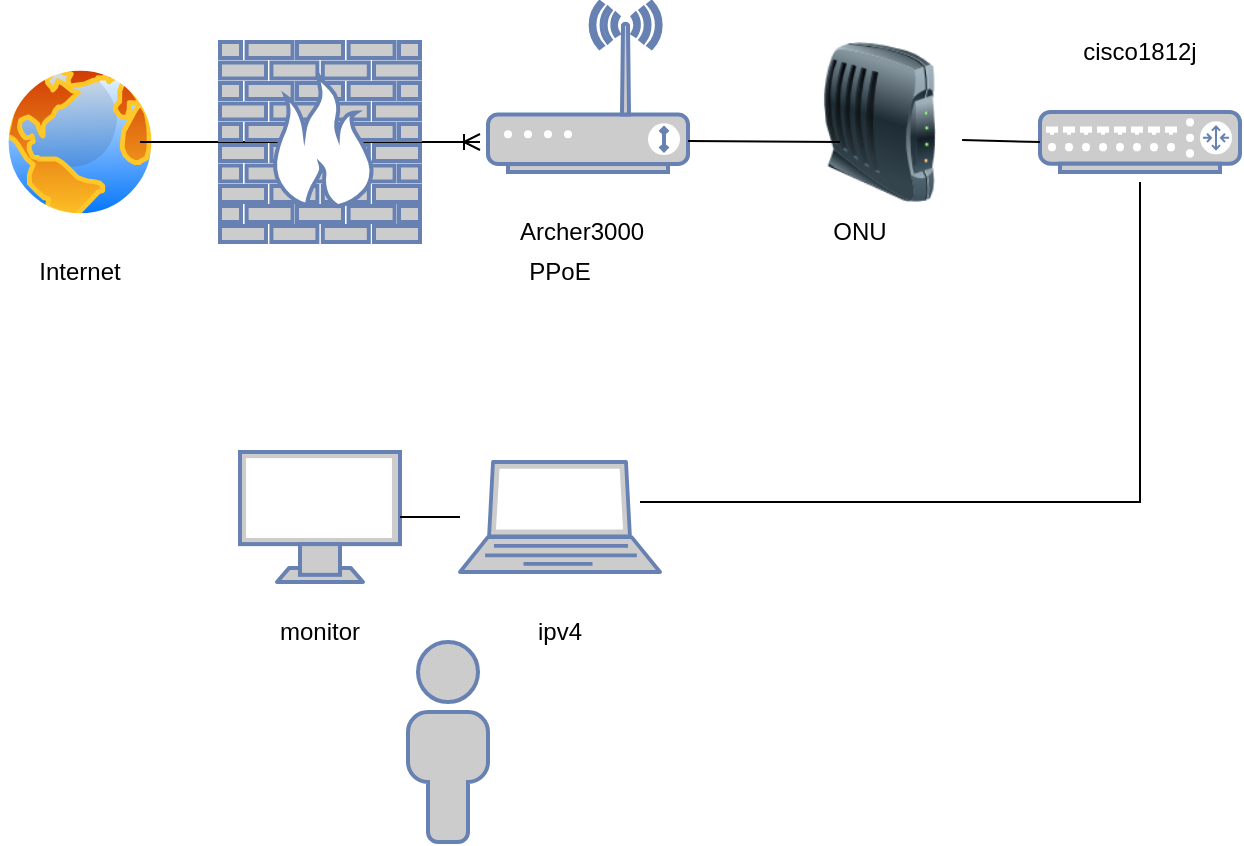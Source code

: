 <mxfile version="22.1.0" type="github">
  <diagram name="ページ1" id="VhXAnWYsEq0h-d_i-jii">
    <mxGraphModel dx="1386" dy="785" grid="1" gridSize="10" guides="1" tooltips="1" connect="1" arrows="1" fold="1" page="1" pageScale="1" pageWidth="827" pageHeight="1169" math="0" shadow="0">
      <root>
        <mxCell id="0" />
        <mxCell id="1" parent="0" />
        <mxCell id="efikJmXP3snVxWVxaC1u-3" value="" style="image;aspect=fixed;perimeter=ellipsePerimeter;html=1;align=center;shadow=0;dashed=0;spacingTop=3;image=img/lib/active_directory/internet_globe.svg;" parent="1" vertex="1">
          <mxGeometry x="70" y="60" width="80" height="80" as="geometry" />
        </mxCell>
        <mxCell id="efikJmXP3snVxWVxaC1u-4" value="" style="fontColor=#0066CC;verticalAlign=top;verticalLabelPosition=bottom;labelPosition=center;align=center;html=1;outlineConnect=0;fillColor=#CCCCCC;strokeColor=#6881B3;gradientColor=none;gradientDirection=north;strokeWidth=2;shape=mxgraph.networks.laptop;" parent="1" vertex="1">
          <mxGeometry x="300" y="260" width="100" height="55" as="geometry" />
        </mxCell>
        <mxCell id="efikJmXP3snVxWVxaC1u-5" value="" style="fontColor=#0066CC;verticalAlign=top;verticalLabelPosition=bottom;labelPosition=center;align=center;html=1;outlineConnect=0;fillColor=#CCCCCC;strokeColor=#6881B3;gradientColor=none;gradientDirection=north;strokeWidth=2;shape=mxgraph.networks.router;" parent="1" vertex="1">
          <mxGeometry x="590" y="85" width="100" height="30" as="geometry" />
        </mxCell>
        <mxCell id="efikJmXP3snVxWVxaC1u-6" value="" style="fontColor=#0066CC;verticalAlign=top;verticalLabelPosition=bottom;labelPosition=center;align=center;html=1;outlineConnect=0;fillColor=#CCCCCC;strokeColor=#6881B3;gradientColor=none;gradientDirection=north;strokeWidth=2;shape=mxgraph.networks.wireless_modem;" parent="1" vertex="1">
          <mxGeometry x="314" y="30" width="100" height="85" as="geometry" />
        </mxCell>
        <mxCell id="efikJmXP3snVxWVxaC1u-7" value="" style="edgeStyle=entityRelationEdgeStyle;fontSize=12;html=1;endArrow=ERoneToMany;rounded=0;" parent="1" edge="1">
          <mxGeometry width="100" height="100" relative="1" as="geometry">
            <mxPoint x="140" y="100" as="sourcePoint" />
            <mxPoint x="310" y="100" as="targetPoint" />
            <Array as="points">
              <mxPoint x="200" y="70" />
              <mxPoint x="210" y="70" />
              <mxPoint x="210" y="80" />
            </Array>
          </mxGeometry>
        </mxCell>
        <mxCell id="efikJmXP3snVxWVxaC1u-8" value="Internet&lt;br&gt;" style="text;html=1;strokeColor=none;fillColor=none;align=center;verticalAlign=middle;whiteSpace=wrap;rounded=0;" parent="1" vertex="1">
          <mxGeometry x="80" y="150" width="60" height="30" as="geometry" />
        </mxCell>
        <mxCell id="efikJmXP3snVxWVxaC1u-10" value="" style="endArrow=none;html=1;rounded=0;" parent="1" edge="1">
          <mxGeometry width="50" height="50" relative="1" as="geometry">
            <mxPoint x="390" y="280" as="sourcePoint" />
            <mxPoint x="640" y="120" as="targetPoint" />
            <Array as="points">
              <mxPoint x="640" y="280" />
            </Array>
          </mxGeometry>
        </mxCell>
        <mxCell id="efikJmXP3snVxWVxaC1u-11" value="" style="image;html=1;image=img/lib/clip_art/networking/Modem_128x128.png" parent="1" vertex="1">
          <mxGeometry x="470" y="50" width="80" height="80" as="geometry" />
        </mxCell>
        <mxCell id="efikJmXP3snVxWVxaC1u-12" value="" style="endArrow=none;html=1;rounded=0;" parent="1" edge="1">
          <mxGeometry width="50" height="50" relative="1" as="geometry">
            <mxPoint x="414" y="99.5" as="sourcePoint" />
            <mxPoint x="490" y="100" as="targetPoint" />
          </mxGeometry>
        </mxCell>
        <mxCell id="efikJmXP3snVxWVxaC1u-13" value="cisco1812j" style="text;html=1;strokeColor=none;fillColor=none;align=center;verticalAlign=middle;whiteSpace=wrap;rounded=0;" parent="1" vertex="1">
          <mxGeometry x="610" y="40" width="60" height="30" as="geometry" />
        </mxCell>
        <mxCell id="Z0z2qPCYnRHAtTunjDDi-1" value="" style="endArrow=none;html=1;rounded=0;exitX=1.013;exitY=0.613;exitDx=0;exitDy=0;exitPerimeter=0;" edge="1" parent="1" source="efikJmXP3snVxWVxaC1u-11">
          <mxGeometry width="50" height="50" relative="1" as="geometry">
            <mxPoint x="390" y="430" as="sourcePoint" />
            <mxPoint x="590" y="100" as="targetPoint" />
          </mxGeometry>
        </mxCell>
        <mxCell id="Z0z2qPCYnRHAtTunjDDi-2" value="Archer3000" style="text;strokeColor=none;fillColor=none;align=left;verticalAlign=middle;spacingLeft=4;spacingRight=4;overflow=hidden;points=[[0,0.5],[1,0.5]];portConstraint=eastwest;rotatable=0;whiteSpace=wrap;html=1;" vertex="1" parent="1">
          <mxGeometry x="324" y="130" width="80" height="30" as="geometry" />
        </mxCell>
        <mxCell id="Z0z2qPCYnRHAtTunjDDi-3" value="" style="fontColor=#0066CC;verticalAlign=top;verticalLabelPosition=bottom;labelPosition=center;align=center;html=1;outlineConnect=0;fillColor=#CCCCCC;strokeColor=#6881B3;gradientColor=none;gradientDirection=north;strokeWidth=2;shape=mxgraph.networks.firewall;" vertex="1" parent="1">
          <mxGeometry x="180" y="50" width="100" height="100" as="geometry" />
        </mxCell>
        <mxCell id="Z0z2qPCYnRHAtTunjDDi-4" value="ONU&lt;br&gt;" style="text;html=1;strokeColor=none;fillColor=none;align=center;verticalAlign=middle;whiteSpace=wrap;rounded=0;" vertex="1" parent="1">
          <mxGeometry x="470" y="130" width="60" height="30" as="geometry" />
        </mxCell>
        <mxCell id="Z0z2qPCYnRHAtTunjDDi-5" value="" style="fontColor=#0066CC;verticalAlign=top;verticalLabelPosition=bottom;labelPosition=center;align=center;html=1;outlineConnect=0;fillColor=#CCCCCC;strokeColor=#6881B3;gradientColor=none;gradientDirection=north;strokeWidth=2;shape=mxgraph.networks.monitor;" vertex="1" parent="1">
          <mxGeometry x="190" y="255" width="80" height="65" as="geometry" />
        </mxCell>
        <mxCell id="Z0z2qPCYnRHAtTunjDDi-6" value="" style="endArrow=none;html=1;rounded=0;" edge="1" parent="1" source="Z0z2qPCYnRHAtTunjDDi-5" target="efikJmXP3snVxWVxaC1u-4">
          <mxGeometry width="50" height="50" relative="1" as="geometry">
            <mxPoint x="390" y="430" as="sourcePoint" />
            <mxPoint x="440" y="380" as="targetPoint" />
          </mxGeometry>
        </mxCell>
        <mxCell id="Z0z2qPCYnRHAtTunjDDi-7" value="monitor" style="text;html=1;strokeColor=none;fillColor=none;align=center;verticalAlign=middle;whiteSpace=wrap;rounded=0;" vertex="1" parent="1">
          <mxGeometry x="200" y="330" width="60" height="30" as="geometry" />
        </mxCell>
        <mxCell id="Z0z2qPCYnRHAtTunjDDi-8" value="PPoE" style="text;html=1;strokeColor=none;fillColor=none;align=center;verticalAlign=middle;whiteSpace=wrap;rounded=0;" vertex="1" parent="1">
          <mxGeometry x="320" y="150" width="60" height="30" as="geometry" />
        </mxCell>
        <mxCell id="Z0z2qPCYnRHAtTunjDDi-9" value="ipv4" style="text;html=1;strokeColor=none;fillColor=none;align=center;verticalAlign=middle;whiteSpace=wrap;rounded=0;" vertex="1" parent="1">
          <mxGeometry x="320" y="330" width="60" height="30" as="geometry" />
        </mxCell>
        <mxCell id="Z0z2qPCYnRHAtTunjDDi-10" value="" style="fontColor=#0066CC;verticalAlign=top;verticalLabelPosition=bottom;labelPosition=center;align=center;html=1;outlineConnect=0;fillColor=#CCCCCC;strokeColor=#6881B3;gradientColor=none;gradientDirection=north;strokeWidth=2;shape=mxgraph.networks.user_male;" vertex="1" parent="1">
          <mxGeometry x="274" y="350" width="40" height="100" as="geometry" />
        </mxCell>
      </root>
    </mxGraphModel>
  </diagram>
</mxfile>
